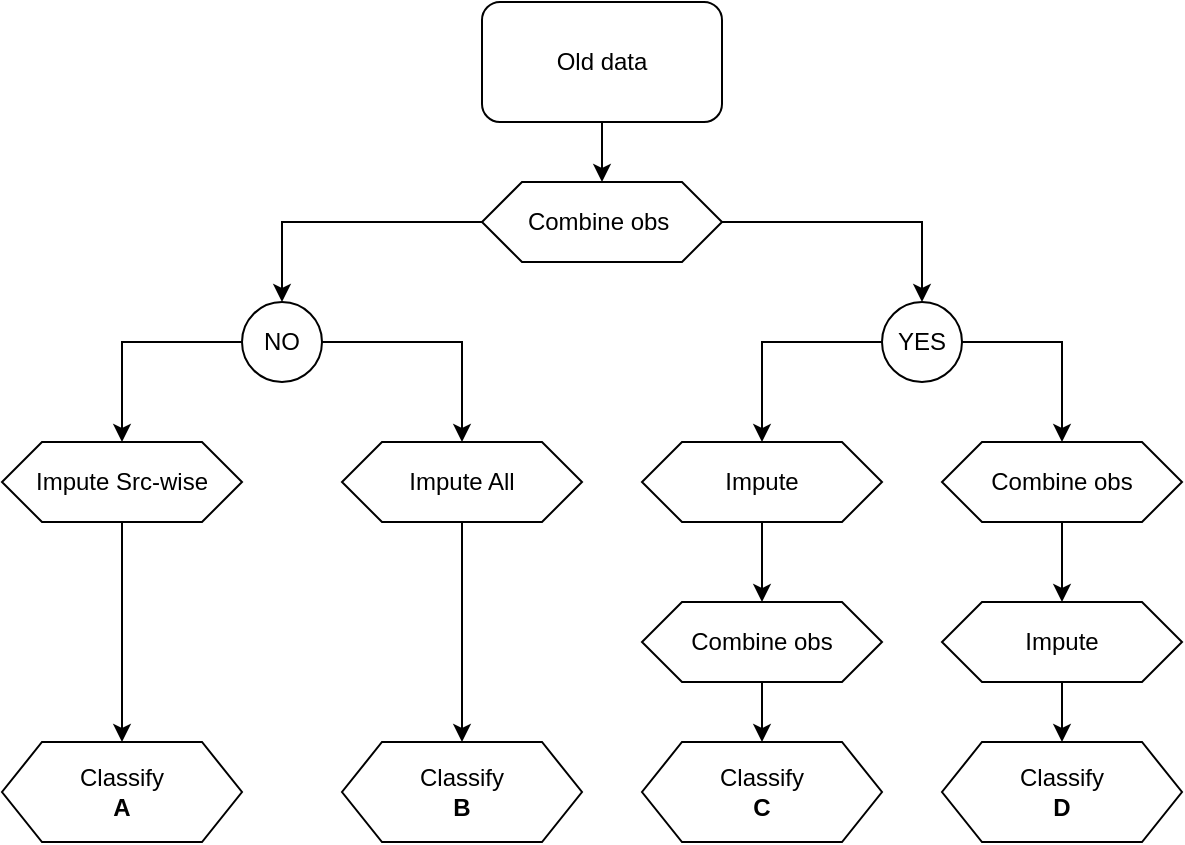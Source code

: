 <mxfile version="15.8.7" type="device"><diagram id="53jwh3OAZXPHD12qK0Vp" name="Page-1"><mxGraphModel dx="1422" dy="866" grid="1" gridSize="10" guides="1" tooltips="1" connect="1" arrows="1" fold="1" page="1" pageScale="1" pageWidth="827" pageHeight="1169" math="0" shadow="0"><root><mxCell id="0"/><mxCell id="1" parent="0"/><mxCell id="_DF47GtGR53Ytx-D2jW1-10" style="edgeStyle=orthogonalEdgeStyle;rounded=0;orthogonalLoop=1;jettySize=auto;html=1;exitX=0.5;exitY=1;exitDx=0;exitDy=0;entryX=0.5;entryY=0;entryDx=0;entryDy=0;" edge="1" parent="1" source="_DF47GtGR53Ytx-D2jW1-1" target="_DF47GtGR53Ytx-D2jW1-2"><mxGeometry relative="1" as="geometry"/></mxCell><mxCell id="_DF47GtGR53Ytx-D2jW1-1" value="Old data" style="rounded=1;whiteSpace=wrap;html=1;" vertex="1" parent="1"><mxGeometry x="340" y="30" width="120" height="60" as="geometry"/></mxCell><mxCell id="_DF47GtGR53Ytx-D2jW1-34" style="edgeStyle=orthogonalEdgeStyle;orthogonalLoop=1;jettySize=auto;html=1;exitX=1;exitY=0.5;exitDx=0;exitDy=0;rounded=0;" edge="1" parent="1" source="_DF47GtGR53Ytx-D2jW1-2" target="_DF47GtGR53Ytx-D2jW1-25"><mxGeometry relative="1" as="geometry"/></mxCell><mxCell id="_DF47GtGR53Ytx-D2jW1-35" style="edgeStyle=orthogonalEdgeStyle;orthogonalLoop=1;jettySize=auto;html=1;exitX=0;exitY=0.5;exitDx=0;exitDy=0;rounded=0;" edge="1" parent="1" source="_DF47GtGR53Ytx-D2jW1-2" target="_DF47GtGR53Ytx-D2jW1-32"><mxGeometry relative="1" as="geometry"/></mxCell><mxCell id="_DF47GtGR53Ytx-D2jW1-2" value="Combine obs&amp;nbsp;" style="shape=hexagon;perimeter=hexagonPerimeter2;whiteSpace=wrap;html=1;fixedSize=1;" vertex="1" parent="1"><mxGeometry x="340" y="120" width="120" height="40" as="geometry"/></mxCell><mxCell id="_DF47GtGR53Ytx-D2jW1-43" style="edgeStyle=orthogonalEdgeStyle;curved=1;orthogonalLoop=1;jettySize=auto;html=1;exitX=0.5;exitY=1;exitDx=0;exitDy=0;" edge="1" parent="1" source="_DF47GtGR53Ytx-D2jW1-3" target="_DF47GtGR53Ytx-D2jW1-4"><mxGeometry relative="1" as="geometry"/></mxCell><mxCell id="_DF47GtGR53Ytx-D2jW1-3" value="Impute Src-wise" style="shape=hexagon;perimeter=hexagonPerimeter2;whiteSpace=wrap;html=1;fixedSize=1;" vertex="1" parent="1"><mxGeometry x="100" y="250" width="120" height="40" as="geometry"/></mxCell><mxCell id="_DF47GtGR53Ytx-D2jW1-4" value="Classify&lt;br&gt;&lt;b&gt;A&lt;/b&gt;" style="shape=hexagon;perimeter=hexagonPerimeter2;whiteSpace=wrap;html=1;fixedSize=1;" vertex="1" parent="1"><mxGeometry x="100" y="400" width="120" height="50" as="geometry"/></mxCell><mxCell id="_DF47GtGR53Ytx-D2jW1-30" style="edgeStyle=orthogonalEdgeStyle;curved=1;orthogonalLoop=1;jettySize=auto;html=1;exitX=0.5;exitY=1;exitDx=0;exitDy=0;" edge="1" parent="1" source="_DF47GtGR53Ytx-D2jW1-20" target="_DF47GtGR53Ytx-D2jW1-22"><mxGeometry relative="1" as="geometry"/></mxCell><mxCell id="_DF47GtGR53Ytx-D2jW1-20" value="Impute" style="shape=hexagon;perimeter=hexagonPerimeter2;whiteSpace=wrap;html=1;fixedSize=1;" vertex="1" parent="1"><mxGeometry x="420" y="250" width="120" height="40" as="geometry"/></mxCell><mxCell id="_DF47GtGR53Ytx-D2jW1-53" style="edgeStyle=orthogonalEdgeStyle;rounded=0;orthogonalLoop=1;jettySize=auto;html=1;exitX=0.5;exitY=1;exitDx=0;exitDy=0;" edge="1" parent="1" source="_DF47GtGR53Ytx-D2jW1-22" target="_DF47GtGR53Ytx-D2jW1-51"><mxGeometry relative="1" as="geometry"/></mxCell><mxCell id="_DF47GtGR53Ytx-D2jW1-22" value="Combine obs" style="shape=hexagon;perimeter=hexagonPerimeter2;whiteSpace=wrap;html=1;fixedSize=1;" vertex="1" parent="1"><mxGeometry x="420" y="330" width="120" height="40" as="geometry"/></mxCell><mxCell id="_DF47GtGR53Ytx-D2jW1-31" style="edgeStyle=orthogonalEdgeStyle;curved=1;orthogonalLoop=1;jettySize=auto;html=1;exitX=0.5;exitY=1;exitDx=0;exitDy=0;" edge="1" parent="1" source="_DF47GtGR53Ytx-D2jW1-23" target="_DF47GtGR53Ytx-D2jW1-24"><mxGeometry relative="1" as="geometry"/></mxCell><mxCell id="_DF47GtGR53Ytx-D2jW1-23" value="Combine obs" style="shape=hexagon;perimeter=hexagonPerimeter2;whiteSpace=wrap;html=1;fixedSize=1;" vertex="1" parent="1"><mxGeometry x="570" y="250" width="120" height="40" as="geometry"/></mxCell><mxCell id="_DF47GtGR53Ytx-D2jW1-54" style="edgeStyle=orthogonalEdgeStyle;rounded=0;orthogonalLoop=1;jettySize=auto;html=1;exitX=0.5;exitY=1;exitDx=0;exitDy=0;" edge="1" parent="1" source="_DF47GtGR53Ytx-D2jW1-24" target="_DF47GtGR53Ytx-D2jW1-52"><mxGeometry relative="1" as="geometry"/></mxCell><mxCell id="_DF47GtGR53Ytx-D2jW1-24" value="Impute" style="shape=hexagon;perimeter=hexagonPerimeter2;whiteSpace=wrap;html=1;fixedSize=1;" vertex="1" parent="1"><mxGeometry x="570" y="330" width="120" height="40" as="geometry"/></mxCell><mxCell id="_DF47GtGR53Ytx-D2jW1-28" style="edgeStyle=orthogonalEdgeStyle;orthogonalLoop=1;jettySize=auto;html=1;exitX=0;exitY=0.5;exitDx=0;exitDy=0;rounded=0;" edge="1" parent="1" source="_DF47GtGR53Ytx-D2jW1-25" target="_DF47GtGR53Ytx-D2jW1-20"><mxGeometry relative="1" as="geometry"/></mxCell><mxCell id="_DF47GtGR53Ytx-D2jW1-29" style="edgeStyle=orthogonalEdgeStyle;orthogonalLoop=1;jettySize=auto;html=1;exitX=1;exitY=0.5;exitDx=0;exitDy=0;rounded=0;" edge="1" parent="1" source="_DF47GtGR53Ytx-D2jW1-25" target="_DF47GtGR53Ytx-D2jW1-23"><mxGeometry relative="1" as="geometry"/></mxCell><mxCell id="_DF47GtGR53Ytx-D2jW1-25" value="YES" style="ellipse;whiteSpace=wrap;html=1;aspect=fixed;" vertex="1" parent="1"><mxGeometry x="540" y="180" width="40" height="40" as="geometry"/></mxCell><mxCell id="_DF47GtGR53Ytx-D2jW1-47" style="edgeStyle=orthogonalEdgeStyle;orthogonalLoop=1;jettySize=auto;html=1;exitX=0;exitY=0.5;exitDx=0;exitDy=0;rounded=0;" edge="1" parent="1" source="_DF47GtGR53Ytx-D2jW1-32" target="_DF47GtGR53Ytx-D2jW1-3"><mxGeometry relative="1" as="geometry"/></mxCell><mxCell id="_DF47GtGR53Ytx-D2jW1-48" style="edgeStyle=orthogonalEdgeStyle;orthogonalLoop=1;jettySize=auto;html=1;exitX=1;exitY=0.5;exitDx=0;exitDy=0;entryX=0.5;entryY=0;entryDx=0;entryDy=0;rounded=0;" edge="1" parent="1" source="_DF47GtGR53Ytx-D2jW1-32" target="_DF47GtGR53Ytx-D2jW1-45"><mxGeometry relative="1" as="geometry"/></mxCell><mxCell id="_DF47GtGR53Ytx-D2jW1-32" value="NO" style="ellipse;whiteSpace=wrap;html=1;aspect=fixed;" vertex="1" parent="1"><mxGeometry x="220" y="180" width="40" height="40" as="geometry"/></mxCell><mxCell id="_DF47GtGR53Ytx-D2jW1-50" style="edgeStyle=orthogonalEdgeStyle;rounded=0;orthogonalLoop=1;jettySize=auto;html=1;exitX=0.5;exitY=1;exitDx=0;exitDy=0;" edge="1" parent="1" source="_DF47GtGR53Ytx-D2jW1-45" target="_DF47GtGR53Ytx-D2jW1-49"><mxGeometry relative="1" as="geometry"/></mxCell><mxCell id="_DF47GtGR53Ytx-D2jW1-45" value="Impute All" style="shape=hexagon;perimeter=hexagonPerimeter2;whiteSpace=wrap;html=1;fixedSize=1;" vertex="1" parent="1"><mxGeometry x="270" y="250" width="120" height="40" as="geometry"/></mxCell><mxCell id="_DF47GtGR53Ytx-D2jW1-49" value="Classify&lt;br&gt;&lt;b&gt;B&lt;/b&gt;" style="shape=hexagon;perimeter=hexagonPerimeter2;whiteSpace=wrap;html=1;fixedSize=1;" vertex="1" parent="1"><mxGeometry x="270" y="400" width="120" height="50" as="geometry"/></mxCell><mxCell id="_DF47GtGR53Ytx-D2jW1-51" value="Classify&lt;br&gt;&lt;b&gt;C&lt;/b&gt;" style="shape=hexagon;perimeter=hexagonPerimeter2;whiteSpace=wrap;html=1;fixedSize=1;" vertex="1" parent="1"><mxGeometry x="420" y="400" width="120" height="50" as="geometry"/></mxCell><mxCell id="_DF47GtGR53Ytx-D2jW1-52" value="Classify&lt;br&gt;&lt;b&gt;D&lt;/b&gt;" style="shape=hexagon;perimeter=hexagonPerimeter2;whiteSpace=wrap;html=1;fixedSize=1;" vertex="1" parent="1"><mxGeometry x="570" y="400" width="120" height="50" as="geometry"/></mxCell></root></mxGraphModel></diagram></mxfile>